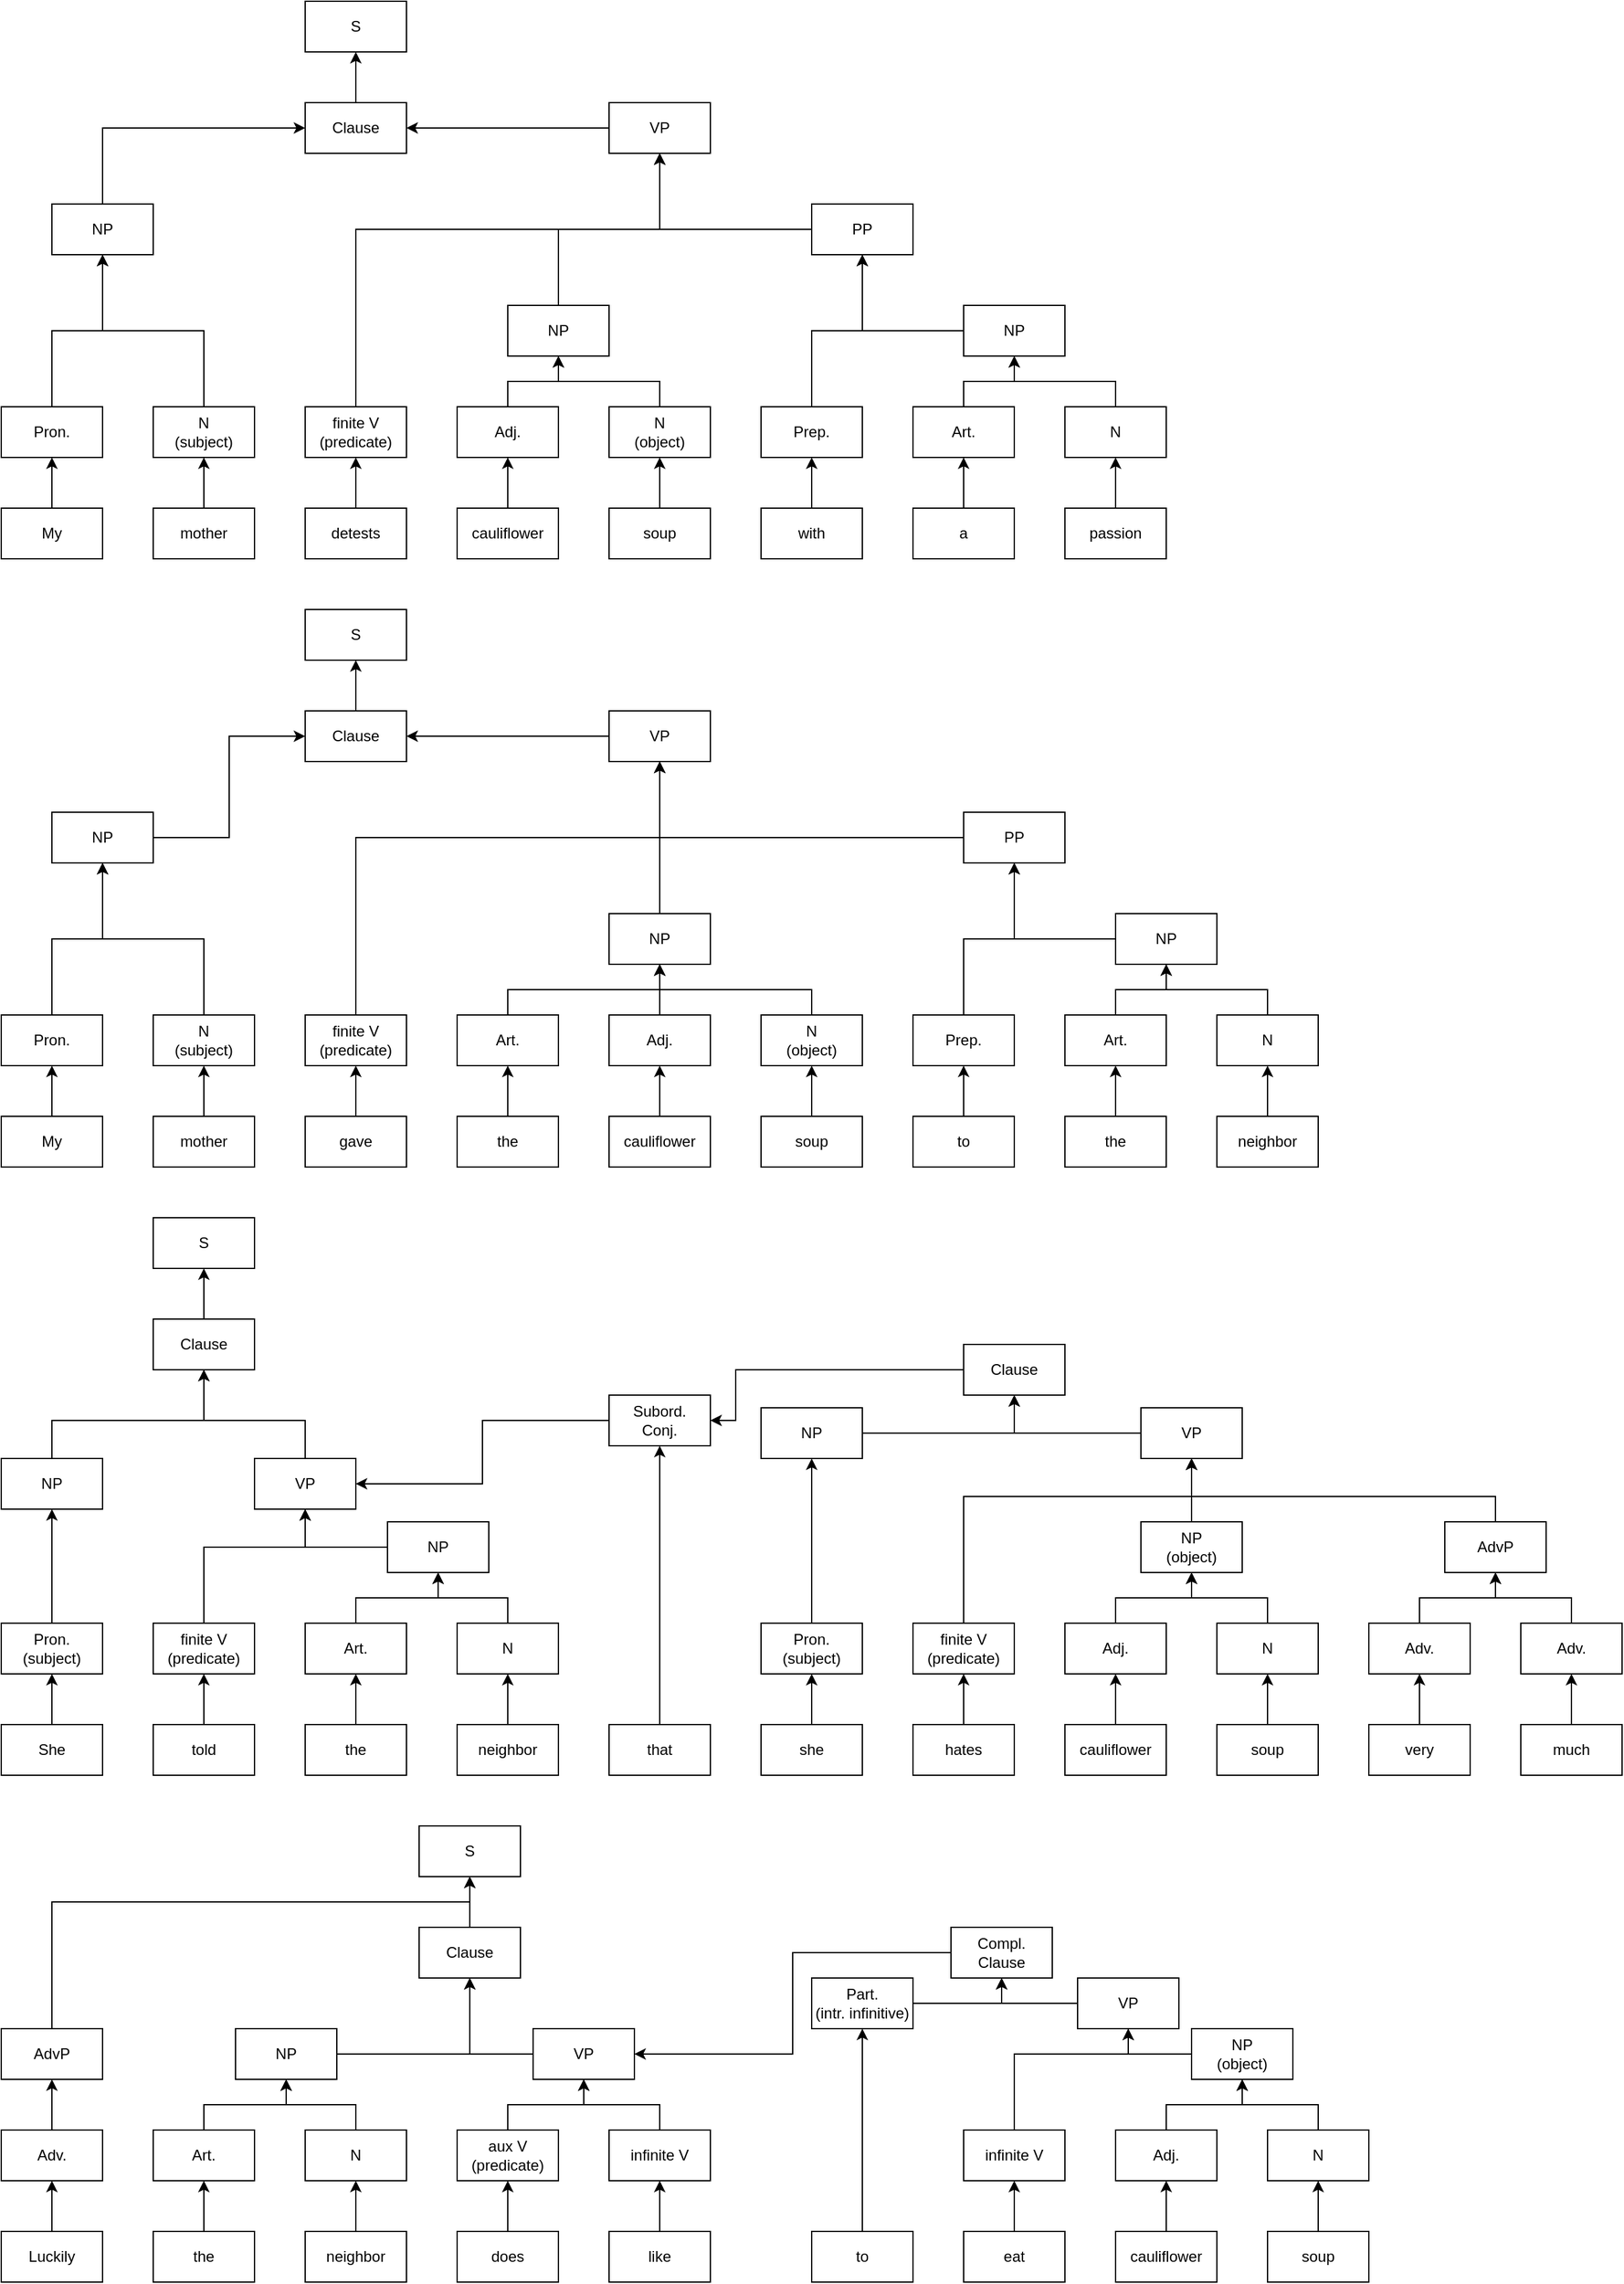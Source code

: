 <mxfile version="13.9.7" type="device"><diagram id="Lov82mdwxHH2SQ1oH3or" name="Page-1"><mxGraphModel dx="1392" dy="843" grid="1" gridSize="10" guides="1" tooltips="0" connect="1" arrows="1" fold="1" page="1" pageScale="1" pageWidth="850" pageHeight="1100" math="0" shadow="0"><root><mxCell id="0"/><mxCell id="1" parent="0"/><mxCell id="cHuXBYVcxL9ldxtEDWFz-33" style="edgeStyle=orthogonalEdgeStyle;rounded=0;orthogonalLoop=1;jettySize=auto;html=1;" parent="1" source="cHuXBYVcxL9ldxtEDWFz-1" target="cHuXBYVcxL9ldxtEDWFz-10" edge="1"><mxGeometry relative="1" as="geometry"/></mxCell><mxCell id="cHuXBYVcxL9ldxtEDWFz-1" value="&lt;div&gt;My&lt;/div&gt;" style="rounded=0;whiteSpace=wrap;html=1;" parent="1" vertex="1"><mxGeometry x="80" y="520" width="80" height="40" as="geometry"/></mxCell><mxCell id="cHuXBYVcxL9ldxtEDWFz-32" style="edgeStyle=orthogonalEdgeStyle;rounded=0;orthogonalLoop=1;jettySize=auto;html=1;" parent="1" source="cHuXBYVcxL9ldxtEDWFz-3" target="cHuXBYVcxL9ldxtEDWFz-11" edge="1"><mxGeometry relative="1" as="geometry"/></mxCell><mxCell id="cHuXBYVcxL9ldxtEDWFz-3" value="mother" style="rounded=0;whiteSpace=wrap;html=1;" parent="1" vertex="1"><mxGeometry x="200" y="520" width="80" height="40" as="geometry"/></mxCell><mxCell id="cHuXBYVcxL9ldxtEDWFz-31" style="edgeStyle=orthogonalEdgeStyle;rounded=0;orthogonalLoop=1;jettySize=auto;html=1;" parent="1" source="cHuXBYVcxL9ldxtEDWFz-4" target="cHuXBYVcxL9ldxtEDWFz-12" edge="1"><mxGeometry relative="1" as="geometry"/></mxCell><mxCell id="cHuXBYVcxL9ldxtEDWFz-4" value="detests" style="rounded=0;whiteSpace=wrap;html=1;" parent="1" vertex="1"><mxGeometry x="320" y="520" width="80" height="40" as="geometry"/></mxCell><mxCell id="cHuXBYVcxL9ldxtEDWFz-30" style="edgeStyle=orthogonalEdgeStyle;rounded=0;orthogonalLoop=1;jettySize=auto;html=1;" parent="1" source="cHuXBYVcxL9ldxtEDWFz-5" target="cHuXBYVcxL9ldxtEDWFz-13" edge="1"><mxGeometry relative="1" as="geometry"/></mxCell><mxCell id="cHuXBYVcxL9ldxtEDWFz-5" value="cauliflower" style="rounded=0;whiteSpace=wrap;html=1;" parent="1" vertex="1"><mxGeometry x="440" y="520" width="80" height="40" as="geometry"/></mxCell><mxCell id="cHuXBYVcxL9ldxtEDWFz-29" style="edgeStyle=orthogonalEdgeStyle;rounded=0;orthogonalLoop=1;jettySize=auto;html=1;entryX=0.5;entryY=1;entryDx=0;entryDy=0;" parent="1" source="cHuXBYVcxL9ldxtEDWFz-6" target="cHuXBYVcxL9ldxtEDWFz-14" edge="1"><mxGeometry relative="1" as="geometry"/></mxCell><mxCell id="cHuXBYVcxL9ldxtEDWFz-6" value="soup" style="rounded=0;whiteSpace=wrap;html=1;" parent="1" vertex="1"><mxGeometry x="560" y="520" width="80" height="40" as="geometry"/></mxCell><mxCell id="cHuXBYVcxL9ldxtEDWFz-28" style="edgeStyle=orthogonalEdgeStyle;rounded=0;orthogonalLoop=1;jettySize=auto;html=1;entryX=0.5;entryY=1;entryDx=0;entryDy=0;" parent="1" source="cHuXBYVcxL9ldxtEDWFz-7" target="cHuXBYVcxL9ldxtEDWFz-15" edge="1"><mxGeometry relative="1" as="geometry"/></mxCell><mxCell id="cHuXBYVcxL9ldxtEDWFz-7" value="with" style="rounded=0;whiteSpace=wrap;html=1;" parent="1" vertex="1"><mxGeometry x="680" y="520" width="80" height="40" as="geometry"/></mxCell><mxCell id="cHuXBYVcxL9ldxtEDWFz-26" style="edgeStyle=orthogonalEdgeStyle;rounded=0;orthogonalLoop=1;jettySize=auto;html=1;entryX=0.5;entryY=1;entryDx=0;entryDy=0;" parent="1" source="cHuXBYVcxL9ldxtEDWFz-8" target="cHuXBYVcxL9ldxtEDWFz-16" edge="1"><mxGeometry relative="1" as="geometry"/></mxCell><mxCell id="cHuXBYVcxL9ldxtEDWFz-8" value="a" style="rounded=0;whiteSpace=wrap;html=1;" parent="1" vertex="1"><mxGeometry x="800" y="520" width="80" height="40" as="geometry"/></mxCell><mxCell id="cHuXBYVcxL9ldxtEDWFz-27" style="edgeStyle=orthogonalEdgeStyle;rounded=0;orthogonalLoop=1;jettySize=auto;html=1;" parent="1" source="cHuXBYVcxL9ldxtEDWFz-9" target="cHuXBYVcxL9ldxtEDWFz-17" edge="1"><mxGeometry relative="1" as="geometry"/></mxCell><mxCell id="cHuXBYVcxL9ldxtEDWFz-9" value="passion" style="rounded=0;whiteSpace=wrap;html=1;" parent="1" vertex="1"><mxGeometry x="920" y="520" width="80" height="40" as="geometry"/></mxCell><mxCell id="cHuXBYVcxL9ldxtEDWFz-34" style="edgeStyle=orthogonalEdgeStyle;rounded=0;orthogonalLoop=1;jettySize=auto;html=1;" parent="1" source="cHuXBYVcxL9ldxtEDWFz-10" target="cHuXBYVcxL9ldxtEDWFz-18" edge="1"><mxGeometry relative="1" as="geometry"/></mxCell><mxCell id="cHuXBYVcxL9ldxtEDWFz-10" value="Pron." style="rounded=0;whiteSpace=wrap;html=1;" parent="1" vertex="1"><mxGeometry x="80" y="440" width="80" height="40" as="geometry"/></mxCell><mxCell id="cHuXBYVcxL9ldxtEDWFz-35" style="edgeStyle=orthogonalEdgeStyle;rounded=0;orthogonalLoop=1;jettySize=auto;html=1;" parent="1" source="cHuXBYVcxL9ldxtEDWFz-11" target="cHuXBYVcxL9ldxtEDWFz-18" edge="1"><mxGeometry relative="1" as="geometry"/></mxCell><mxCell id="cHuXBYVcxL9ldxtEDWFz-11" value="N&lt;br&gt;(subject)" style="rounded=0;whiteSpace=wrap;html=1;" parent="1" vertex="1"><mxGeometry x="200" y="440" width="80" height="40" as="geometry"/></mxCell><mxCell id="UGsY1b5P3-I2rY5894n2-2" style="edgeStyle=orthogonalEdgeStyle;rounded=0;orthogonalLoop=1;jettySize=auto;html=1;" parent="1" source="cHuXBYVcxL9ldxtEDWFz-12" target="cHuXBYVcxL9ldxtEDWFz-25" edge="1"><mxGeometry relative="1" as="geometry"><Array as="points"><mxPoint x="360" y="300"/><mxPoint x="600" y="300"/></Array></mxGeometry></mxCell><mxCell id="cHuXBYVcxL9ldxtEDWFz-12" value="finite V&lt;br&gt;(predicate)" style="rounded=0;whiteSpace=wrap;html=1;" parent="1" vertex="1"><mxGeometry x="320" y="440" width="80" height="40" as="geometry"/></mxCell><mxCell id="cHuXBYVcxL9ldxtEDWFz-36" style="edgeStyle=orthogonalEdgeStyle;rounded=0;orthogonalLoop=1;jettySize=auto;html=1;" parent="1" source="cHuXBYVcxL9ldxtEDWFz-13" target="cHuXBYVcxL9ldxtEDWFz-22" edge="1"><mxGeometry relative="1" as="geometry"/></mxCell><mxCell id="cHuXBYVcxL9ldxtEDWFz-13" value="Adj." style="rounded=0;whiteSpace=wrap;html=1;" parent="1" vertex="1"><mxGeometry x="440" y="440" width="80" height="40" as="geometry"/></mxCell><mxCell id="cHuXBYVcxL9ldxtEDWFz-38" style="edgeStyle=orthogonalEdgeStyle;rounded=0;orthogonalLoop=1;jettySize=auto;html=1;" parent="1" source="cHuXBYVcxL9ldxtEDWFz-14" target="cHuXBYVcxL9ldxtEDWFz-22" edge="1"><mxGeometry relative="1" as="geometry"/></mxCell><mxCell id="cHuXBYVcxL9ldxtEDWFz-14" value="N&lt;br&gt;(object)" style="rounded=0;whiteSpace=wrap;html=1;" parent="1" vertex="1"><mxGeometry x="560" y="440" width="80" height="40" as="geometry"/></mxCell><mxCell id="cHuXBYVcxL9ldxtEDWFz-41" style="edgeStyle=orthogonalEdgeStyle;rounded=0;orthogonalLoop=1;jettySize=auto;html=1;" parent="1" source="cHuXBYVcxL9ldxtEDWFz-15" target="cHuXBYVcxL9ldxtEDWFz-23" edge="1"><mxGeometry relative="1" as="geometry"/></mxCell><mxCell id="cHuXBYVcxL9ldxtEDWFz-15" value="Prep." style="rounded=0;whiteSpace=wrap;html=1;" parent="1" vertex="1"><mxGeometry x="680" y="440" width="80" height="40" as="geometry"/></mxCell><mxCell id="cHuXBYVcxL9ldxtEDWFz-39" style="edgeStyle=orthogonalEdgeStyle;rounded=0;orthogonalLoop=1;jettySize=auto;html=1;" parent="1" source="cHuXBYVcxL9ldxtEDWFz-16" target="cHuXBYVcxL9ldxtEDWFz-24" edge="1"><mxGeometry relative="1" as="geometry"/></mxCell><mxCell id="cHuXBYVcxL9ldxtEDWFz-16" value="Art." style="rounded=0;whiteSpace=wrap;html=1;" parent="1" vertex="1"><mxGeometry x="800" y="440" width="80" height="40" as="geometry"/></mxCell><mxCell id="cHuXBYVcxL9ldxtEDWFz-40" style="edgeStyle=orthogonalEdgeStyle;rounded=0;orthogonalLoop=1;jettySize=auto;html=1;" parent="1" source="cHuXBYVcxL9ldxtEDWFz-17" target="cHuXBYVcxL9ldxtEDWFz-24" edge="1"><mxGeometry relative="1" as="geometry"/></mxCell><mxCell id="cHuXBYVcxL9ldxtEDWFz-17" value="N" style="rounded=0;whiteSpace=wrap;html=1;" parent="1" vertex="1"><mxGeometry x="920" y="440" width="80" height="40" as="geometry"/></mxCell><mxCell id="UGsY1b5P3-I2rY5894n2-133" style="edgeStyle=orthogonalEdgeStyle;rounded=0;orthogonalLoop=1;jettySize=auto;html=1;" parent="1" source="cHuXBYVcxL9ldxtEDWFz-18" target="UGsY1b5P3-I2rY5894n2-130" edge="1"><mxGeometry relative="1" as="geometry"><Array as="points"><mxPoint x="160" y="220"/></Array></mxGeometry></mxCell><mxCell id="cHuXBYVcxL9ldxtEDWFz-18" value="NP" style="rounded=0;whiteSpace=wrap;html=1;" parent="1" vertex="1"><mxGeometry x="120" y="280" width="80" height="40" as="geometry"/></mxCell><mxCell id="UGsY1b5P3-I2rY5894n2-1" style="edgeStyle=orthogonalEdgeStyle;rounded=0;orthogonalLoop=1;jettySize=auto;html=1;" parent="1" source="cHuXBYVcxL9ldxtEDWFz-22" target="cHuXBYVcxL9ldxtEDWFz-25" edge="1"><mxGeometry relative="1" as="geometry"/></mxCell><mxCell id="cHuXBYVcxL9ldxtEDWFz-22" value="NP" style="rounded=0;whiteSpace=wrap;html=1;" parent="1" vertex="1"><mxGeometry x="480" y="360" width="80" height="40" as="geometry"/></mxCell><mxCell id="cHuXBYVcxL9ldxtEDWFz-47" style="edgeStyle=orthogonalEdgeStyle;rounded=0;orthogonalLoop=1;jettySize=auto;html=1;" parent="1" source="cHuXBYVcxL9ldxtEDWFz-23" target="cHuXBYVcxL9ldxtEDWFz-25" edge="1"><mxGeometry relative="1" as="geometry"/></mxCell><mxCell id="cHuXBYVcxL9ldxtEDWFz-23" value="PP" style="rounded=0;whiteSpace=wrap;html=1;" parent="1" vertex="1"><mxGeometry x="720" y="280" width="80" height="40" as="geometry"/></mxCell><mxCell id="cHuXBYVcxL9ldxtEDWFz-42" style="edgeStyle=orthogonalEdgeStyle;rounded=0;orthogonalLoop=1;jettySize=auto;html=1;" parent="1" source="cHuXBYVcxL9ldxtEDWFz-24" target="cHuXBYVcxL9ldxtEDWFz-23" edge="1"><mxGeometry relative="1" as="geometry"/></mxCell><mxCell id="cHuXBYVcxL9ldxtEDWFz-24" value="NP" style="rounded=0;whiteSpace=wrap;html=1;" parent="1" vertex="1"><mxGeometry x="840" y="360" width="80" height="40" as="geometry"/></mxCell><mxCell id="UGsY1b5P3-I2rY5894n2-132" style="edgeStyle=orthogonalEdgeStyle;rounded=0;orthogonalLoop=1;jettySize=auto;html=1;" parent="1" source="cHuXBYVcxL9ldxtEDWFz-25" target="UGsY1b5P3-I2rY5894n2-130" edge="1"><mxGeometry relative="1" as="geometry"/></mxCell><mxCell id="cHuXBYVcxL9ldxtEDWFz-25" value="VP" style="rounded=0;whiteSpace=wrap;html=1;" parent="1" vertex="1"><mxGeometry x="560" y="200" width="80" height="40" as="geometry"/></mxCell><mxCell id="UGsY1b5P3-I2rY5894n2-3" style="edgeStyle=orthogonalEdgeStyle;rounded=0;orthogonalLoop=1;jettySize=auto;html=1;" parent="1" source="UGsY1b5P3-I2rY5894n2-4" target="UGsY1b5P3-I2rY5894n2-20" edge="1"><mxGeometry relative="1" as="geometry"/></mxCell><mxCell id="UGsY1b5P3-I2rY5894n2-4" value="&lt;div&gt;My&lt;/div&gt;" style="rounded=0;whiteSpace=wrap;html=1;" parent="1" vertex="1"><mxGeometry x="80" y="1000" width="80" height="40" as="geometry"/></mxCell><mxCell id="UGsY1b5P3-I2rY5894n2-5" style="edgeStyle=orthogonalEdgeStyle;rounded=0;orthogonalLoop=1;jettySize=auto;html=1;" parent="1" source="UGsY1b5P3-I2rY5894n2-6" target="UGsY1b5P3-I2rY5894n2-22" edge="1"><mxGeometry relative="1" as="geometry"/></mxCell><mxCell id="UGsY1b5P3-I2rY5894n2-6" value="mother" style="rounded=0;whiteSpace=wrap;html=1;" parent="1" vertex="1"><mxGeometry x="200" y="1000" width="80" height="40" as="geometry"/></mxCell><mxCell id="UGsY1b5P3-I2rY5894n2-7" style="edgeStyle=orthogonalEdgeStyle;rounded=0;orthogonalLoop=1;jettySize=auto;html=1;" parent="1" source="UGsY1b5P3-I2rY5894n2-8" target="UGsY1b5P3-I2rY5894n2-24" edge="1"><mxGeometry relative="1" as="geometry"/></mxCell><mxCell id="UGsY1b5P3-I2rY5894n2-8" value="gave" style="rounded=0;whiteSpace=wrap;html=1;" parent="1" vertex="1"><mxGeometry x="320" y="1000" width="80" height="40" as="geometry"/></mxCell><mxCell id="UGsY1b5P3-I2rY5894n2-9" style="edgeStyle=orthogonalEdgeStyle;rounded=0;orthogonalLoop=1;jettySize=auto;html=1;" parent="1" source="UGsY1b5P3-I2rY5894n2-10" target="UGsY1b5P3-I2rY5894n2-26" edge="1"><mxGeometry relative="1" as="geometry"/></mxCell><mxCell id="UGsY1b5P3-I2rY5894n2-10" value="cauliflower" style="rounded=0;whiteSpace=wrap;html=1;" parent="1" vertex="1"><mxGeometry x="560" y="1000" width="80" height="40" as="geometry"/></mxCell><mxCell id="UGsY1b5P3-I2rY5894n2-11" style="edgeStyle=orthogonalEdgeStyle;rounded=0;orthogonalLoop=1;jettySize=auto;html=1;entryX=0.5;entryY=1;entryDx=0;entryDy=0;" parent="1" source="UGsY1b5P3-I2rY5894n2-12" target="UGsY1b5P3-I2rY5894n2-28" edge="1"><mxGeometry relative="1" as="geometry"/></mxCell><mxCell id="UGsY1b5P3-I2rY5894n2-12" value="soup" style="rounded=0;whiteSpace=wrap;html=1;" parent="1" vertex="1"><mxGeometry x="680" y="1000" width="80" height="40" as="geometry"/></mxCell><mxCell id="UGsY1b5P3-I2rY5894n2-13" style="edgeStyle=orthogonalEdgeStyle;rounded=0;orthogonalLoop=1;jettySize=auto;html=1;entryX=0.5;entryY=1;entryDx=0;entryDy=0;" parent="1" source="UGsY1b5P3-I2rY5894n2-14" target="UGsY1b5P3-I2rY5894n2-30" edge="1"><mxGeometry relative="1" as="geometry"/></mxCell><mxCell id="UGsY1b5P3-I2rY5894n2-14" value="to" style="rounded=0;whiteSpace=wrap;html=1;" parent="1" vertex="1"><mxGeometry x="800" y="1000" width="80" height="40" as="geometry"/></mxCell><mxCell id="UGsY1b5P3-I2rY5894n2-15" style="edgeStyle=orthogonalEdgeStyle;rounded=0;orthogonalLoop=1;jettySize=auto;html=1;entryX=0.5;entryY=1;entryDx=0;entryDy=0;" parent="1" source="UGsY1b5P3-I2rY5894n2-16" target="UGsY1b5P3-I2rY5894n2-32" edge="1"><mxGeometry relative="1" as="geometry"/></mxCell><mxCell id="UGsY1b5P3-I2rY5894n2-16" value="the" style="rounded=0;whiteSpace=wrap;html=1;" parent="1" vertex="1"><mxGeometry x="920" y="1000" width="80" height="40" as="geometry"/></mxCell><mxCell id="UGsY1b5P3-I2rY5894n2-17" style="edgeStyle=orthogonalEdgeStyle;rounded=0;orthogonalLoop=1;jettySize=auto;html=1;" parent="1" source="UGsY1b5P3-I2rY5894n2-18" target="UGsY1b5P3-I2rY5894n2-34" edge="1"><mxGeometry relative="1" as="geometry"/></mxCell><mxCell id="UGsY1b5P3-I2rY5894n2-18" value="neighbor" style="rounded=0;whiteSpace=wrap;html=1;" parent="1" vertex="1"><mxGeometry x="1040" y="1000" width="80" height="40" as="geometry"/></mxCell><mxCell id="UGsY1b5P3-I2rY5894n2-19" style="edgeStyle=orthogonalEdgeStyle;rounded=0;orthogonalLoop=1;jettySize=auto;html=1;" parent="1" source="UGsY1b5P3-I2rY5894n2-20" target="UGsY1b5P3-I2rY5894n2-36" edge="1"><mxGeometry relative="1" as="geometry"/></mxCell><mxCell id="UGsY1b5P3-I2rY5894n2-20" value="Pron." style="rounded=0;whiteSpace=wrap;html=1;" parent="1" vertex="1"><mxGeometry x="80" y="920" width="80" height="40" as="geometry"/></mxCell><mxCell id="UGsY1b5P3-I2rY5894n2-21" style="edgeStyle=orthogonalEdgeStyle;rounded=0;orthogonalLoop=1;jettySize=auto;html=1;" parent="1" source="UGsY1b5P3-I2rY5894n2-22" target="UGsY1b5P3-I2rY5894n2-36" edge="1"><mxGeometry relative="1" as="geometry"/></mxCell><mxCell id="UGsY1b5P3-I2rY5894n2-22" value="N&lt;br&gt;(subject)" style="rounded=0;whiteSpace=wrap;html=1;" parent="1" vertex="1"><mxGeometry x="200" y="920" width="80" height="40" as="geometry"/></mxCell><mxCell id="UGsY1b5P3-I2rY5894n2-23" style="edgeStyle=orthogonalEdgeStyle;rounded=0;orthogonalLoop=1;jettySize=auto;html=1;" parent="1" source="UGsY1b5P3-I2rY5894n2-24" target="UGsY1b5P3-I2rY5894n2-45" edge="1"><mxGeometry relative="1" as="geometry"><Array as="points"><mxPoint x="360" y="780"/><mxPoint x="600" y="780"/></Array></mxGeometry></mxCell><mxCell id="UGsY1b5P3-I2rY5894n2-24" value="finite V&lt;br&gt;(predicate)" style="rounded=0;whiteSpace=wrap;html=1;" parent="1" vertex="1"><mxGeometry x="320" y="920" width="80" height="40" as="geometry"/></mxCell><mxCell id="UGsY1b5P3-I2rY5894n2-25" style="edgeStyle=orthogonalEdgeStyle;rounded=0;orthogonalLoop=1;jettySize=auto;html=1;" parent="1" source="UGsY1b5P3-I2rY5894n2-26" target="UGsY1b5P3-I2rY5894n2-39" edge="1"><mxGeometry relative="1" as="geometry"/></mxCell><mxCell id="UGsY1b5P3-I2rY5894n2-26" value="Adj." style="rounded=0;whiteSpace=wrap;html=1;" parent="1" vertex="1"><mxGeometry x="560" y="920" width="80" height="40" as="geometry"/></mxCell><mxCell id="UGsY1b5P3-I2rY5894n2-27" style="edgeStyle=orthogonalEdgeStyle;rounded=0;orthogonalLoop=1;jettySize=auto;html=1;" parent="1" source="UGsY1b5P3-I2rY5894n2-28" target="UGsY1b5P3-I2rY5894n2-39" edge="1"><mxGeometry relative="1" as="geometry"><Array as="points"><mxPoint x="720" y="900"/><mxPoint x="600" y="900"/></Array></mxGeometry></mxCell><mxCell id="UGsY1b5P3-I2rY5894n2-28" value="N&lt;br&gt;(object)" style="rounded=0;whiteSpace=wrap;html=1;" parent="1" vertex="1"><mxGeometry x="680" y="920" width="80" height="40" as="geometry"/></mxCell><mxCell id="UGsY1b5P3-I2rY5894n2-29" style="edgeStyle=orthogonalEdgeStyle;rounded=0;orthogonalLoop=1;jettySize=auto;html=1;" parent="1" source="UGsY1b5P3-I2rY5894n2-30" target="UGsY1b5P3-I2rY5894n2-41" edge="1"><mxGeometry relative="1" as="geometry"/></mxCell><mxCell id="UGsY1b5P3-I2rY5894n2-30" value="Prep." style="rounded=0;whiteSpace=wrap;html=1;" parent="1" vertex="1"><mxGeometry x="800" y="920" width="80" height="40" as="geometry"/></mxCell><mxCell id="UGsY1b5P3-I2rY5894n2-31" style="edgeStyle=orthogonalEdgeStyle;rounded=0;orthogonalLoop=1;jettySize=auto;html=1;" parent="1" source="UGsY1b5P3-I2rY5894n2-32" target="UGsY1b5P3-I2rY5894n2-43" edge="1"><mxGeometry relative="1" as="geometry"/></mxCell><mxCell id="UGsY1b5P3-I2rY5894n2-32" value="Art." style="rounded=0;whiteSpace=wrap;html=1;" parent="1" vertex="1"><mxGeometry x="920" y="920" width="80" height="40" as="geometry"/></mxCell><mxCell id="UGsY1b5P3-I2rY5894n2-33" style="edgeStyle=orthogonalEdgeStyle;rounded=0;orthogonalLoop=1;jettySize=auto;html=1;" parent="1" source="UGsY1b5P3-I2rY5894n2-34" target="UGsY1b5P3-I2rY5894n2-43" edge="1"><mxGeometry relative="1" as="geometry"/></mxCell><mxCell id="UGsY1b5P3-I2rY5894n2-34" value="N" style="rounded=0;whiteSpace=wrap;html=1;" parent="1" vertex="1"><mxGeometry x="1040" y="920" width="80" height="40" as="geometry"/></mxCell><mxCell id="UGsY1b5P3-I2rY5894n2-35" style="edgeStyle=orthogonalEdgeStyle;rounded=0;orthogonalLoop=1;jettySize=auto;html=1;entryX=0;entryY=0.5;entryDx=0;entryDy=0;" parent="1" source="UGsY1b5P3-I2rY5894n2-36" target="UGsY1b5P3-I2rY5894n2-37" edge="1"><mxGeometry relative="1" as="geometry"/></mxCell><mxCell id="UGsY1b5P3-I2rY5894n2-36" value="NP" style="rounded=0;whiteSpace=wrap;html=1;" parent="1" vertex="1"><mxGeometry x="120" y="760" width="80" height="40" as="geometry"/></mxCell><mxCell id="UGsY1b5P3-I2rY5894n2-128" style="edgeStyle=orthogonalEdgeStyle;rounded=0;orthogonalLoop=1;jettySize=auto;html=1;" parent="1" source="UGsY1b5P3-I2rY5894n2-37" target="UGsY1b5P3-I2rY5894n2-127" edge="1"><mxGeometry relative="1" as="geometry"/></mxCell><mxCell id="UGsY1b5P3-I2rY5894n2-37" value="Clause" style="rounded=0;whiteSpace=wrap;html=1;" parent="1" vertex="1"><mxGeometry x="320" y="680" width="80" height="40" as="geometry"/></mxCell><mxCell id="UGsY1b5P3-I2rY5894n2-38" style="edgeStyle=orthogonalEdgeStyle;rounded=0;orthogonalLoop=1;jettySize=auto;html=1;" parent="1" source="UGsY1b5P3-I2rY5894n2-39" target="UGsY1b5P3-I2rY5894n2-45" edge="1"><mxGeometry relative="1" as="geometry"/></mxCell><mxCell id="UGsY1b5P3-I2rY5894n2-39" value="NP" style="rounded=0;whiteSpace=wrap;html=1;" parent="1" vertex="1"><mxGeometry x="560" y="840" width="80" height="40" as="geometry"/></mxCell><mxCell id="UGsY1b5P3-I2rY5894n2-40" style="edgeStyle=orthogonalEdgeStyle;rounded=0;orthogonalLoop=1;jettySize=auto;html=1;" parent="1" source="UGsY1b5P3-I2rY5894n2-41" target="UGsY1b5P3-I2rY5894n2-45" edge="1"><mxGeometry relative="1" as="geometry"/></mxCell><mxCell id="UGsY1b5P3-I2rY5894n2-41" value="PP" style="rounded=0;whiteSpace=wrap;html=1;" parent="1" vertex="1"><mxGeometry x="840" y="760" width="80" height="40" as="geometry"/></mxCell><mxCell id="UGsY1b5P3-I2rY5894n2-42" style="edgeStyle=orthogonalEdgeStyle;rounded=0;orthogonalLoop=1;jettySize=auto;html=1;" parent="1" source="UGsY1b5P3-I2rY5894n2-43" target="UGsY1b5P3-I2rY5894n2-41" edge="1"><mxGeometry relative="1" as="geometry"/></mxCell><mxCell id="UGsY1b5P3-I2rY5894n2-43" value="NP" style="rounded=0;whiteSpace=wrap;html=1;" parent="1" vertex="1"><mxGeometry x="960" y="840" width="80" height="40" as="geometry"/></mxCell><mxCell id="UGsY1b5P3-I2rY5894n2-44" style="edgeStyle=orthogonalEdgeStyle;rounded=0;orthogonalLoop=1;jettySize=auto;html=1;entryX=1;entryY=0.5;entryDx=0;entryDy=0;" parent="1" source="UGsY1b5P3-I2rY5894n2-45" target="UGsY1b5P3-I2rY5894n2-37" edge="1"><mxGeometry relative="1" as="geometry"/></mxCell><mxCell id="UGsY1b5P3-I2rY5894n2-45" value="VP" style="rounded=0;whiteSpace=wrap;html=1;" parent="1" vertex="1"><mxGeometry x="560" y="680" width="80" height="40" as="geometry"/></mxCell><mxCell id="UGsY1b5P3-I2rY5894n2-46" style="edgeStyle=orthogonalEdgeStyle;rounded=0;orthogonalLoop=1;jettySize=auto;html=1;entryX=0.5;entryY=1;entryDx=0;entryDy=0;" parent="1" source="UGsY1b5P3-I2rY5894n2-47" target="UGsY1b5P3-I2rY5894n2-48" edge="1"><mxGeometry relative="1" as="geometry"/></mxCell><mxCell id="UGsY1b5P3-I2rY5894n2-47" value="the" style="rounded=0;whiteSpace=wrap;html=1;" parent="1" vertex="1"><mxGeometry x="440" y="1000" width="80" height="40" as="geometry"/></mxCell><mxCell id="UGsY1b5P3-I2rY5894n2-49" style="edgeStyle=orthogonalEdgeStyle;rounded=0;orthogonalLoop=1;jettySize=auto;html=1;" parent="1" source="UGsY1b5P3-I2rY5894n2-48" target="UGsY1b5P3-I2rY5894n2-39" edge="1"><mxGeometry relative="1" as="geometry"><Array as="points"><mxPoint x="480" y="900"/><mxPoint x="600" y="900"/></Array></mxGeometry></mxCell><mxCell id="UGsY1b5P3-I2rY5894n2-48" value="Art." style="rounded=0;whiteSpace=wrap;html=1;" parent="1" vertex="1"><mxGeometry x="440" y="920" width="80" height="40" as="geometry"/></mxCell><mxCell id="UGsY1b5P3-I2rY5894n2-50" style="edgeStyle=orthogonalEdgeStyle;rounded=0;orthogonalLoop=1;jettySize=auto;html=1;" parent="1" source="UGsY1b5P3-I2rY5894n2-51" target="UGsY1b5P3-I2rY5894n2-67" edge="1"><mxGeometry relative="1" as="geometry"/></mxCell><mxCell id="UGsY1b5P3-I2rY5894n2-51" value="She" style="rounded=0;whiteSpace=wrap;html=1;" parent="1" vertex="1"><mxGeometry x="80" y="1480" width="80" height="40" as="geometry"/></mxCell><mxCell id="UGsY1b5P3-I2rY5894n2-52" style="edgeStyle=orthogonalEdgeStyle;rounded=0;orthogonalLoop=1;jettySize=auto;html=1;" parent="1" source="UGsY1b5P3-I2rY5894n2-53" target="UGsY1b5P3-I2rY5894n2-69" edge="1"><mxGeometry relative="1" as="geometry"/></mxCell><mxCell id="UGsY1b5P3-I2rY5894n2-53" value="told" style="rounded=0;whiteSpace=wrap;html=1;" parent="1" vertex="1"><mxGeometry x="200" y="1480" width="80" height="40" as="geometry"/></mxCell><mxCell id="UGsY1b5P3-I2rY5894n2-54" style="edgeStyle=orthogonalEdgeStyle;rounded=0;orthogonalLoop=1;jettySize=auto;html=1;" parent="1" source="UGsY1b5P3-I2rY5894n2-55" target="UGsY1b5P3-I2rY5894n2-71" edge="1"><mxGeometry relative="1" as="geometry"/></mxCell><mxCell id="UGsY1b5P3-I2rY5894n2-55" value="hates" style="rounded=0;whiteSpace=wrap;html=1;" parent="1" vertex="1"><mxGeometry x="800" y="1480" width="80" height="40" as="geometry"/></mxCell><mxCell id="UGsY1b5P3-I2rY5894n2-56" style="edgeStyle=orthogonalEdgeStyle;rounded=0;orthogonalLoop=1;jettySize=auto;html=1;" parent="1" source="UGsY1b5P3-I2rY5894n2-57" target="UGsY1b5P3-I2rY5894n2-73" edge="1"><mxGeometry relative="1" as="geometry"/></mxCell><mxCell id="UGsY1b5P3-I2rY5894n2-57" value="cauliflower" style="rounded=0;whiteSpace=wrap;html=1;" parent="1" vertex="1"><mxGeometry x="920" y="1480" width="80" height="40" as="geometry"/></mxCell><mxCell id="UGsY1b5P3-I2rY5894n2-58" style="edgeStyle=orthogonalEdgeStyle;rounded=0;orthogonalLoop=1;jettySize=auto;html=1;entryX=0.5;entryY=1;entryDx=0;entryDy=0;" parent="1" source="UGsY1b5P3-I2rY5894n2-59" target="UGsY1b5P3-I2rY5894n2-75" edge="1"><mxGeometry relative="1" as="geometry"/></mxCell><mxCell id="UGsY1b5P3-I2rY5894n2-59" value="soup" style="rounded=0;whiteSpace=wrap;html=1;" parent="1" vertex="1"><mxGeometry x="1040" y="1480" width="80" height="40" as="geometry"/></mxCell><mxCell id="UGsY1b5P3-I2rY5894n2-60" style="edgeStyle=orthogonalEdgeStyle;rounded=0;orthogonalLoop=1;jettySize=auto;html=1;entryX=0.5;entryY=1;entryDx=0;entryDy=0;" parent="1" source="UGsY1b5P3-I2rY5894n2-61" target="UGsY1b5P3-I2rY5894n2-77" edge="1"><mxGeometry relative="1" as="geometry"/></mxCell><mxCell id="UGsY1b5P3-I2rY5894n2-61" value="very" style="rounded=0;whiteSpace=wrap;html=1;" parent="1" vertex="1"><mxGeometry x="1160" y="1480" width="80" height="40" as="geometry"/></mxCell><mxCell id="UGsY1b5P3-I2rY5894n2-62" style="edgeStyle=orthogonalEdgeStyle;rounded=0;orthogonalLoop=1;jettySize=auto;html=1;entryX=0.5;entryY=1;entryDx=0;entryDy=0;" parent="1" source="UGsY1b5P3-I2rY5894n2-63" target="UGsY1b5P3-I2rY5894n2-79" edge="1"><mxGeometry relative="1" as="geometry"/></mxCell><mxCell id="UGsY1b5P3-I2rY5894n2-63" value="the" style="rounded=0;whiteSpace=wrap;html=1;" parent="1" vertex="1"><mxGeometry x="320" y="1480" width="80" height="40" as="geometry"/></mxCell><mxCell id="UGsY1b5P3-I2rY5894n2-64" style="edgeStyle=orthogonalEdgeStyle;rounded=0;orthogonalLoop=1;jettySize=auto;html=1;" parent="1" source="UGsY1b5P3-I2rY5894n2-65" target="UGsY1b5P3-I2rY5894n2-81" edge="1"><mxGeometry relative="1" as="geometry"/></mxCell><mxCell id="UGsY1b5P3-I2rY5894n2-65" value="neighbor" style="rounded=0;whiteSpace=wrap;html=1;" parent="1" vertex="1"><mxGeometry x="440" y="1480" width="80" height="40" as="geometry"/></mxCell><mxCell id="UGsY1b5P3-I2rY5894n2-115" style="edgeStyle=orthogonalEdgeStyle;rounded=0;orthogonalLoop=1;jettySize=auto;html=1;" parent="1" source="UGsY1b5P3-I2rY5894n2-67" target="UGsY1b5P3-I2rY5894n2-114" edge="1"><mxGeometry relative="1" as="geometry"/></mxCell><mxCell id="UGsY1b5P3-I2rY5894n2-67" value="Pron.&lt;br&gt;(subject)" style="rounded=0;whiteSpace=wrap;html=1;" parent="1" vertex="1"><mxGeometry x="80" y="1400" width="80" height="40" as="geometry"/></mxCell><mxCell id="UGsY1b5P3-I2rY5894n2-68" style="edgeStyle=orthogonalEdgeStyle;rounded=0;orthogonalLoop=1;jettySize=auto;html=1;" parent="1" source="UGsY1b5P3-I2rY5894n2-69" target="UGsY1b5P3-I2rY5894n2-83" edge="1"><mxGeometry relative="1" as="geometry"><Array as="points"><mxPoint x="240" y="1340"/><mxPoint x="320" y="1340"/></Array></mxGeometry></mxCell><mxCell id="UGsY1b5P3-I2rY5894n2-69" value="finite V&lt;br&gt;(predicate)" style="rounded=0;whiteSpace=wrap;html=1;" parent="1" vertex="1"><mxGeometry x="200" y="1400" width="80" height="40" as="geometry"/></mxCell><mxCell id="UGsY1b5P3-I2rY5894n2-124" style="edgeStyle=orthogonalEdgeStyle;rounded=0;orthogonalLoop=1;jettySize=auto;html=1;" parent="1" source="UGsY1b5P3-I2rY5894n2-71" target="UGsY1b5P3-I2rY5894n2-92" edge="1"><mxGeometry relative="1" as="geometry"><Array as="points"><mxPoint x="840" y="1300"/><mxPoint x="1020" y="1300"/></Array></mxGeometry></mxCell><mxCell id="UGsY1b5P3-I2rY5894n2-71" value="finite V&lt;br&gt;(predicate)" style="rounded=0;whiteSpace=wrap;html=1;" parent="1" vertex="1"><mxGeometry x="800" y="1400" width="80" height="40" as="geometry"/></mxCell><mxCell id="UGsY1b5P3-I2rY5894n2-72" style="edgeStyle=orthogonalEdgeStyle;rounded=0;orthogonalLoop=1;jettySize=auto;html=1;" parent="1" source="UGsY1b5P3-I2rY5894n2-73" target="UGsY1b5P3-I2rY5894n2-86" edge="1"><mxGeometry relative="1" as="geometry"/></mxCell><mxCell id="UGsY1b5P3-I2rY5894n2-73" value="Adj." style="rounded=0;whiteSpace=wrap;html=1;" parent="1" vertex="1"><mxGeometry x="920" y="1400" width="80" height="40" as="geometry"/></mxCell><mxCell id="UGsY1b5P3-I2rY5894n2-105" style="edgeStyle=orthogonalEdgeStyle;rounded=0;orthogonalLoop=1;jettySize=auto;html=1;" parent="1" source="UGsY1b5P3-I2rY5894n2-75" target="UGsY1b5P3-I2rY5894n2-86" edge="1"><mxGeometry relative="1" as="geometry"/></mxCell><mxCell id="UGsY1b5P3-I2rY5894n2-75" value="N" style="rounded=0;whiteSpace=wrap;html=1;" parent="1" vertex="1"><mxGeometry x="1040" y="1400" width="80" height="40" as="geometry"/></mxCell><mxCell id="UGsY1b5P3-I2rY5894n2-121" style="edgeStyle=orthogonalEdgeStyle;rounded=0;orthogonalLoop=1;jettySize=auto;html=1;" parent="1" source="UGsY1b5P3-I2rY5894n2-77" target="UGsY1b5P3-I2rY5894n2-120" edge="1"><mxGeometry relative="1" as="geometry"/></mxCell><mxCell id="UGsY1b5P3-I2rY5894n2-77" value="Adv." style="rounded=0;whiteSpace=wrap;html=1;" parent="1" vertex="1"><mxGeometry x="1160" y="1400" width="80" height="40" as="geometry"/></mxCell><mxCell id="UGsY1b5P3-I2rY5894n2-78" style="edgeStyle=orthogonalEdgeStyle;rounded=0;orthogonalLoop=1;jettySize=auto;html=1;" parent="1" source="UGsY1b5P3-I2rY5894n2-79" target="UGsY1b5P3-I2rY5894n2-90" edge="1"><mxGeometry relative="1" as="geometry"/></mxCell><mxCell id="UGsY1b5P3-I2rY5894n2-79" value="Art." style="rounded=0;whiteSpace=wrap;html=1;" parent="1" vertex="1"><mxGeometry x="320" y="1400" width="80" height="40" as="geometry"/></mxCell><mxCell id="UGsY1b5P3-I2rY5894n2-80" style="edgeStyle=orthogonalEdgeStyle;rounded=0;orthogonalLoop=1;jettySize=auto;html=1;" parent="1" source="UGsY1b5P3-I2rY5894n2-81" target="UGsY1b5P3-I2rY5894n2-90" edge="1"><mxGeometry relative="1" as="geometry"/></mxCell><mxCell id="UGsY1b5P3-I2rY5894n2-81" value="N" style="rounded=0;whiteSpace=wrap;html=1;" parent="1" vertex="1"><mxGeometry x="440" y="1400" width="80" height="40" as="geometry"/></mxCell><mxCell id="UGsY1b5P3-I2rY5894n2-101" style="edgeStyle=orthogonalEdgeStyle;rounded=0;orthogonalLoop=1;jettySize=auto;html=1;" parent="1" source="UGsY1b5P3-I2rY5894n2-83" target="UGsY1b5P3-I2rY5894n2-84" edge="1"><mxGeometry relative="1" as="geometry"><Array as="points"><mxPoint x="320" y="1240"/><mxPoint x="240" y="1240"/></Array></mxGeometry></mxCell><mxCell id="UGsY1b5P3-I2rY5894n2-83" value="VP" style="rounded=0;whiteSpace=wrap;html=1;" parent="1" vertex="1"><mxGeometry x="280" y="1270" width="80" height="40" as="geometry"/></mxCell><mxCell id="UGsY1b5P3-I2rY5894n2-139" style="edgeStyle=orthogonalEdgeStyle;rounded=0;orthogonalLoop=1;jettySize=auto;html=1;" parent="1" source="UGsY1b5P3-I2rY5894n2-84" target="UGsY1b5P3-I2rY5894n2-136" edge="1"><mxGeometry relative="1" as="geometry"/></mxCell><mxCell id="UGsY1b5P3-I2rY5894n2-84" value="Clause" style="rounded=0;whiteSpace=wrap;html=1;" parent="1" vertex="1"><mxGeometry x="200" y="1160" width="80" height="40" as="geometry"/></mxCell><mxCell id="UGsY1b5P3-I2rY5894n2-123" style="edgeStyle=orthogonalEdgeStyle;rounded=0;orthogonalLoop=1;jettySize=auto;html=1;" parent="1" source="UGsY1b5P3-I2rY5894n2-86" target="UGsY1b5P3-I2rY5894n2-92" edge="1"><mxGeometry relative="1" as="geometry"/></mxCell><mxCell id="UGsY1b5P3-I2rY5894n2-86" value="NP&lt;br&gt;(object)" style="rounded=0;whiteSpace=wrap;html=1;" parent="1" vertex="1"><mxGeometry x="980" y="1320" width="80" height="40" as="geometry"/></mxCell><mxCell id="UGsY1b5P3-I2rY5894n2-98" style="edgeStyle=orthogonalEdgeStyle;rounded=0;orthogonalLoop=1;jettySize=auto;html=1;" parent="1" source="UGsY1b5P3-I2rY5894n2-90" target="UGsY1b5P3-I2rY5894n2-83" edge="1"><mxGeometry relative="1" as="geometry"/></mxCell><mxCell id="UGsY1b5P3-I2rY5894n2-90" value="NP" style="rounded=0;whiteSpace=wrap;html=1;" parent="1" vertex="1"><mxGeometry x="385" y="1320" width="80" height="40" as="geometry"/></mxCell><mxCell id="UGsY1b5P3-I2rY5894n2-135" style="edgeStyle=orthogonalEdgeStyle;rounded=0;orthogonalLoop=1;jettySize=auto;html=1;" parent="1" source="UGsY1b5P3-I2rY5894n2-92" target="UGsY1b5P3-I2rY5894n2-126" edge="1"><mxGeometry relative="1" as="geometry"/></mxCell><mxCell id="UGsY1b5P3-I2rY5894n2-92" value="VP" style="rounded=0;whiteSpace=wrap;html=1;" parent="1" vertex="1"><mxGeometry x="980" y="1230" width="80" height="40" as="geometry"/></mxCell><mxCell id="UGsY1b5P3-I2rY5894n2-102" style="edgeStyle=orthogonalEdgeStyle;rounded=0;orthogonalLoop=1;jettySize=auto;html=1;" parent="1" source="UGsY1b5P3-I2rY5894n2-103" target="UGsY1b5P3-I2rY5894n2-104" edge="1"><mxGeometry relative="1" as="geometry"/></mxCell><mxCell id="UGsY1b5P3-I2rY5894n2-103" value="she" style="rounded=0;whiteSpace=wrap;html=1;" parent="1" vertex="1"><mxGeometry x="680" y="1480" width="80" height="40" as="geometry"/></mxCell><mxCell id="UGsY1b5P3-I2rY5894n2-113" style="edgeStyle=orthogonalEdgeStyle;rounded=0;orthogonalLoop=1;jettySize=auto;html=1;" parent="1" source="UGsY1b5P3-I2rY5894n2-104" target="UGsY1b5P3-I2rY5894n2-112" edge="1"><mxGeometry relative="1" as="geometry"/></mxCell><mxCell id="UGsY1b5P3-I2rY5894n2-104" value="Pron.&lt;br&gt;(subject)" style="rounded=0;whiteSpace=wrap;html=1;" parent="1" vertex="1"><mxGeometry x="680" y="1400" width="80" height="40" as="geometry"/></mxCell><mxCell id="UGsY1b5P3-I2rY5894n2-106" style="edgeStyle=orthogonalEdgeStyle;rounded=0;orthogonalLoop=1;jettySize=auto;html=1;entryX=0.5;entryY=1;entryDx=0;entryDy=0;" parent="1" source="UGsY1b5P3-I2rY5894n2-107" target="UGsY1b5P3-I2rY5894n2-108" edge="1"><mxGeometry relative="1" as="geometry"/></mxCell><mxCell id="UGsY1b5P3-I2rY5894n2-107" value="much" style="rounded=0;whiteSpace=wrap;html=1;" parent="1" vertex="1"><mxGeometry x="1280" y="1480" width="80" height="40" as="geometry"/></mxCell><mxCell id="UGsY1b5P3-I2rY5894n2-122" style="edgeStyle=orthogonalEdgeStyle;rounded=0;orthogonalLoop=1;jettySize=auto;html=1;" parent="1" source="UGsY1b5P3-I2rY5894n2-108" target="UGsY1b5P3-I2rY5894n2-120" edge="1"><mxGeometry relative="1" as="geometry"/></mxCell><mxCell id="UGsY1b5P3-I2rY5894n2-108" value="Adv." style="rounded=0;whiteSpace=wrap;html=1;" parent="1" vertex="1"><mxGeometry x="1280" y="1400" width="80" height="40" as="geometry"/></mxCell><mxCell id="UGsY1b5P3-I2rY5894n2-134" style="edgeStyle=orthogonalEdgeStyle;rounded=0;orthogonalLoop=1;jettySize=auto;html=1;" parent="1" source="UGsY1b5P3-I2rY5894n2-112" target="UGsY1b5P3-I2rY5894n2-126" edge="1"><mxGeometry relative="1" as="geometry"/></mxCell><mxCell id="UGsY1b5P3-I2rY5894n2-112" value="NP" style="rounded=0;whiteSpace=wrap;html=1;" parent="1" vertex="1"><mxGeometry x="680" y="1230" width="80" height="40" as="geometry"/></mxCell><mxCell id="UGsY1b5P3-I2rY5894n2-116" style="edgeStyle=orthogonalEdgeStyle;rounded=0;orthogonalLoop=1;jettySize=auto;html=1;" parent="1" source="UGsY1b5P3-I2rY5894n2-114" target="UGsY1b5P3-I2rY5894n2-84" edge="1"><mxGeometry relative="1" as="geometry"><Array as="points"><mxPoint x="120" y="1240"/><mxPoint x="240" y="1240"/></Array></mxGeometry></mxCell><mxCell id="UGsY1b5P3-I2rY5894n2-114" value="NP" style="rounded=0;whiteSpace=wrap;html=1;" parent="1" vertex="1"><mxGeometry x="80" y="1270" width="80" height="40" as="geometry"/></mxCell><mxCell id="UGsY1b5P3-I2rY5894n2-117" style="edgeStyle=orthogonalEdgeStyle;rounded=0;orthogonalLoop=1;jettySize=auto;html=1;entryX=0.5;entryY=1;entryDx=0;entryDy=0;" parent="1" source="UGsY1b5P3-I2rY5894n2-118" target="UGsY1b5P3-I2rY5894n2-119" edge="1"><mxGeometry relative="1" as="geometry"/></mxCell><mxCell id="UGsY1b5P3-I2rY5894n2-118" value="that" style="rounded=0;whiteSpace=wrap;html=1;" parent="1" vertex="1"><mxGeometry x="560" y="1480" width="80" height="40" as="geometry"/></mxCell><mxCell id="UGsY1b5P3-I2rY5894n2-141" style="edgeStyle=orthogonalEdgeStyle;rounded=0;orthogonalLoop=1;jettySize=auto;html=1;entryX=1;entryY=0.5;entryDx=0;entryDy=0;" parent="1" source="UGsY1b5P3-I2rY5894n2-119" target="UGsY1b5P3-I2rY5894n2-83" edge="1"><mxGeometry relative="1" as="geometry"/></mxCell><mxCell id="UGsY1b5P3-I2rY5894n2-119" value="Subord.&lt;br&gt;Conj." style="rounded=0;whiteSpace=wrap;html=1;" parent="1" vertex="1"><mxGeometry x="560" y="1220" width="80" height="40" as="geometry"/></mxCell><mxCell id="UGsY1b5P3-I2rY5894n2-125" style="edgeStyle=orthogonalEdgeStyle;rounded=0;orthogonalLoop=1;jettySize=auto;html=1;" parent="1" source="UGsY1b5P3-I2rY5894n2-120" target="UGsY1b5P3-I2rY5894n2-92" edge="1"><mxGeometry relative="1" as="geometry"><Array as="points"><mxPoint x="1260" y="1300"/><mxPoint x="1020" y="1300"/></Array></mxGeometry></mxCell><mxCell id="UGsY1b5P3-I2rY5894n2-120" value="AdvP" style="rounded=0;whiteSpace=wrap;html=1;" parent="1" vertex="1"><mxGeometry x="1220" y="1320" width="80" height="40" as="geometry"/></mxCell><mxCell id="UGsY1b5P3-I2rY5894n2-140" style="edgeStyle=orthogonalEdgeStyle;rounded=0;orthogonalLoop=1;jettySize=auto;html=1;" parent="1" source="UGsY1b5P3-I2rY5894n2-126" target="UGsY1b5P3-I2rY5894n2-119" edge="1"><mxGeometry relative="1" as="geometry"><Array as="points"><mxPoint x="660" y="1200"/><mxPoint x="660" y="1240"/></Array></mxGeometry></mxCell><mxCell id="UGsY1b5P3-I2rY5894n2-126" value="Clause" style="rounded=0;whiteSpace=wrap;html=1;" parent="1" vertex="1"><mxGeometry x="840" y="1180" width="80" height="40" as="geometry"/></mxCell><mxCell id="UGsY1b5P3-I2rY5894n2-127" value="S" style="rounded=0;whiteSpace=wrap;html=1;" parent="1" vertex="1"><mxGeometry x="320" y="600" width="80" height="40" as="geometry"/></mxCell><mxCell id="UGsY1b5P3-I2rY5894n2-129" style="edgeStyle=orthogonalEdgeStyle;rounded=0;orthogonalLoop=1;jettySize=auto;html=1;" parent="1" source="UGsY1b5P3-I2rY5894n2-130" target="UGsY1b5P3-I2rY5894n2-131" edge="1"><mxGeometry relative="1" as="geometry"/></mxCell><mxCell id="UGsY1b5P3-I2rY5894n2-130" value="Clause" style="rounded=0;whiteSpace=wrap;html=1;" parent="1" vertex="1"><mxGeometry x="320" y="200" width="80" height="40" as="geometry"/></mxCell><mxCell id="UGsY1b5P3-I2rY5894n2-131" value="S" style="rounded=0;whiteSpace=wrap;html=1;" parent="1" vertex="1"><mxGeometry x="320" y="120" width="80" height="40" as="geometry"/></mxCell><mxCell id="UGsY1b5P3-I2rY5894n2-136" value="S" style="rounded=0;whiteSpace=wrap;html=1;" parent="1" vertex="1"><mxGeometry x="200" y="1080" width="80" height="40" as="geometry"/></mxCell><mxCell id="UGsY1b5P3-I2rY5894n2-146" style="edgeStyle=orthogonalEdgeStyle;rounded=0;orthogonalLoop=1;jettySize=auto;html=1;" parent="1" source="UGsY1b5P3-I2rY5894n2-147" target="UGsY1b5P3-I2rY5894n2-163" edge="1"><mxGeometry relative="1" as="geometry"/></mxCell><mxCell id="UGsY1b5P3-I2rY5894n2-147" value="eat" style="rounded=0;whiteSpace=wrap;html=1;" parent="1" vertex="1"><mxGeometry x="840" y="1880" width="80" height="40" as="geometry"/></mxCell><mxCell id="UGsY1b5P3-I2rY5894n2-148" style="edgeStyle=orthogonalEdgeStyle;rounded=0;orthogonalLoop=1;jettySize=auto;html=1;" parent="1" source="UGsY1b5P3-I2rY5894n2-149" target="UGsY1b5P3-I2rY5894n2-165" edge="1"><mxGeometry relative="1" as="geometry"/></mxCell><mxCell id="UGsY1b5P3-I2rY5894n2-149" value="cauliflower" style="rounded=0;whiteSpace=wrap;html=1;" parent="1" vertex="1"><mxGeometry x="960" y="1880" width="80" height="40" as="geometry"/></mxCell><mxCell id="UGsY1b5P3-I2rY5894n2-150" style="edgeStyle=orthogonalEdgeStyle;rounded=0;orthogonalLoop=1;jettySize=auto;html=1;entryX=0.5;entryY=1;entryDx=0;entryDy=0;" parent="1" source="UGsY1b5P3-I2rY5894n2-151" target="UGsY1b5P3-I2rY5894n2-167" edge="1"><mxGeometry relative="1" as="geometry"/></mxCell><mxCell id="UGsY1b5P3-I2rY5894n2-151" value="soup" style="rounded=0;whiteSpace=wrap;html=1;" parent="1" vertex="1"><mxGeometry x="1080" y="1880" width="80" height="40" as="geometry"/></mxCell><mxCell id="UGsY1b5P3-I2rY5894n2-154" style="edgeStyle=orthogonalEdgeStyle;rounded=0;orthogonalLoop=1;jettySize=auto;html=1;entryX=0.5;entryY=1;entryDx=0;entryDy=0;" parent="1" source="UGsY1b5P3-I2rY5894n2-155" target="UGsY1b5P3-I2rY5894n2-171" edge="1"><mxGeometry relative="1" as="geometry"/></mxCell><mxCell id="UGsY1b5P3-I2rY5894n2-155" value="the" style="rounded=0;whiteSpace=wrap;html=1;" parent="1" vertex="1"><mxGeometry x="200" y="1880" width="80" height="40" as="geometry"/></mxCell><mxCell id="UGsY1b5P3-I2rY5894n2-156" style="edgeStyle=orthogonalEdgeStyle;rounded=0;orthogonalLoop=1;jettySize=auto;html=1;" parent="1" source="UGsY1b5P3-I2rY5894n2-157" target="UGsY1b5P3-I2rY5894n2-173" edge="1"><mxGeometry relative="1" as="geometry"/></mxCell><mxCell id="UGsY1b5P3-I2rY5894n2-157" value="neighbor" style="rounded=0;whiteSpace=wrap;html=1;" parent="1" vertex="1"><mxGeometry x="320" y="1880" width="80" height="40" as="geometry"/></mxCell><mxCell id="UGsY1b5P3-I2rY5894n2-231" style="edgeStyle=orthogonalEdgeStyle;rounded=0;orthogonalLoop=1;jettySize=auto;html=1;" parent="1" source="UGsY1b5P3-I2rY5894n2-163" target="UGsY1b5P3-I2rY5894n2-183" edge="1"><mxGeometry relative="1" as="geometry"><Array as="points"><mxPoint x="880" y="1740"/><mxPoint x="970" y="1740"/></Array></mxGeometry></mxCell><mxCell id="UGsY1b5P3-I2rY5894n2-163" value="infinite V&lt;br&gt;" style="rounded=0;whiteSpace=wrap;html=1;" parent="1" vertex="1"><mxGeometry x="840" y="1800" width="80" height="40" as="geometry"/></mxCell><mxCell id="UGsY1b5P3-I2rY5894n2-164" style="edgeStyle=orthogonalEdgeStyle;rounded=0;orthogonalLoop=1;jettySize=auto;html=1;" parent="1" source="UGsY1b5P3-I2rY5894n2-165" target="UGsY1b5P3-I2rY5894n2-179" edge="1"><mxGeometry relative="1" as="geometry"/></mxCell><mxCell id="UGsY1b5P3-I2rY5894n2-165" value="Adj." style="rounded=0;whiteSpace=wrap;html=1;" parent="1" vertex="1"><mxGeometry x="960" y="1800" width="80" height="40" as="geometry"/></mxCell><mxCell id="UGsY1b5P3-I2rY5894n2-166" style="edgeStyle=orthogonalEdgeStyle;rounded=0;orthogonalLoop=1;jettySize=auto;html=1;" parent="1" source="UGsY1b5P3-I2rY5894n2-167" target="UGsY1b5P3-I2rY5894n2-179" edge="1"><mxGeometry relative="1" as="geometry"/></mxCell><mxCell id="UGsY1b5P3-I2rY5894n2-167" value="N" style="rounded=0;whiteSpace=wrap;html=1;" parent="1" vertex="1"><mxGeometry x="1080" y="1800" width="80" height="40" as="geometry"/></mxCell><mxCell id="UGsY1b5P3-I2rY5894n2-170" style="edgeStyle=orthogonalEdgeStyle;rounded=0;orthogonalLoop=1;jettySize=auto;html=1;" parent="1" source="UGsY1b5P3-I2rY5894n2-171" target="UGsY1b5P3-I2rY5894n2-181" edge="1"><mxGeometry relative="1" as="geometry"/></mxCell><mxCell id="UGsY1b5P3-I2rY5894n2-171" value="Art." style="rounded=0;whiteSpace=wrap;html=1;" parent="1" vertex="1"><mxGeometry x="200" y="1800" width="80" height="40" as="geometry"/></mxCell><mxCell id="UGsY1b5P3-I2rY5894n2-172" style="edgeStyle=orthogonalEdgeStyle;rounded=0;orthogonalLoop=1;jettySize=auto;html=1;" parent="1" source="UGsY1b5P3-I2rY5894n2-173" target="UGsY1b5P3-I2rY5894n2-181" edge="1"><mxGeometry relative="1" as="geometry"/></mxCell><mxCell id="UGsY1b5P3-I2rY5894n2-173" value="N" style="rounded=0;whiteSpace=wrap;html=1;" parent="1" vertex="1"><mxGeometry x="320" y="1800" width="80" height="40" as="geometry"/></mxCell><mxCell id="UGsY1b5P3-I2rY5894n2-234" style="edgeStyle=orthogonalEdgeStyle;rounded=0;orthogonalLoop=1;jettySize=auto;html=1;" parent="1" source="UGsY1b5P3-I2rY5894n2-179" target="UGsY1b5P3-I2rY5894n2-183" edge="1"><mxGeometry relative="1" as="geometry"><Array as="points"><mxPoint x="970" y="1740"/></Array></mxGeometry></mxCell><mxCell id="UGsY1b5P3-I2rY5894n2-179" value="NP&lt;br&gt;(object)" style="rounded=0;whiteSpace=wrap;html=1;" parent="1" vertex="1"><mxGeometry x="1020" y="1720" width="80" height="40" as="geometry"/></mxCell><mxCell id="UGsY1b5P3-I2rY5894n2-224" style="edgeStyle=orthogonalEdgeStyle;rounded=0;orthogonalLoop=1;jettySize=auto;html=1;" parent="1" source="UGsY1b5P3-I2rY5894n2-181" target="UGsY1b5P3-I2rY5894n2-211" edge="1"><mxGeometry relative="1" as="geometry"/></mxCell><mxCell id="UGsY1b5P3-I2rY5894n2-181" value="NP" style="rounded=0;whiteSpace=wrap;html=1;" parent="1" vertex="1"><mxGeometry x="265" y="1720" width="80" height="40" as="geometry"/></mxCell><mxCell id="UGsY1b5P3-I2rY5894n2-237" style="edgeStyle=orthogonalEdgeStyle;rounded=0;orthogonalLoop=1;jettySize=auto;html=1;" parent="1" source="UGsY1b5P3-I2rY5894n2-183" target="UGsY1b5P3-I2rY5894n2-235" edge="1"><mxGeometry relative="1" as="geometry"><Array as="points"><mxPoint x="870" y="1700"/></Array></mxGeometry></mxCell><mxCell id="UGsY1b5P3-I2rY5894n2-183" value="VP" style="rounded=0;whiteSpace=wrap;html=1;" parent="1" vertex="1"><mxGeometry x="930" y="1680" width="80" height="40" as="geometry"/></mxCell><mxCell id="UGsY1b5P3-I2rY5894n2-205" style="edgeStyle=orthogonalEdgeStyle;rounded=0;orthogonalLoop=1;jettySize=auto;html=1;entryX=0.5;entryY=1;entryDx=0;entryDy=0;" parent="1" source="UGsY1b5P3-I2rY5894n2-206" target="UGsY1b5P3-I2rY5894n2-208" edge="1"><mxGeometry relative="1" as="geometry"/></mxCell><mxCell id="UGsY1b5P3-I2rY5894n2-206" value="Luckily" style="rounded=0;whiteSpace=wrap;html=1;" parent="1" vertex="1"><mxGeometry x="80" y="1880" width="80" height="40" as="geometry"/></mxCell><mxCell id="UGsY1b5P3-I2rY5894n2-207" style="edgeStyle=orthogonalEdgeStyle;rounded=0;orthogonalLoop=1;jettySize=auto;html=1;" parent="1" source="UGsY1b5P3-I2rY5894n2-208" target="UGsY1b5P3-I2rY5894n2-209" edge="1"><mxGeometry relative="1" as="geometry"/></mxCell><mxCell id="UGsY1b5P3-I2rY5894n2-208" value="Adv." style="rounded=0;whiteSpace=wrap;html=1;" parent="1" vertex="1"><mxGeometry x="80" y="1800" width="80" height="40" as="geometry"/></mxCell><mxCell id="UGsY1b5P3-I2rY5894n2-226" style="edgeStyle=orthogonalEdgeStyle;rounded=0;orthogonalLoop=1;jettySize=auto;html=1;" parent="1" source="UGsY1b5P3-I2rY5894n2-209" target="UGsY1b5P3-I2rY5894n2-212" edge="1"><mxGeometry relative="1" as="geometry"><Array as="points"><mxPoint x="120" y="1620"/><mxPoint x="450" y="1620"/></Array></mxGeometry></mxCell><mxCell id="UGsY1b5P3-I2rY5894n2-209" value="AdvP" style="rounded=0;whiteSpace=wrap;html=1;" parent="1" vertex="1"><mxGeometry x="80" y="1720" width="80" height="40" as="geometry"/></mxCell><mxCell id="UGsY1b5P3-I2rY5894n2-210" style="edgeStyle=orthogonalEdgeStyle;rounded=0;orthogonalLoop=1;jettySize=auto;html=1;" parent="1" source="UGsY1b5P3-I2rY5894n2-211" target="UGsY1b5P3-I2rY5894n2-212" edge="1"><mxGeometry relative="1" as="geometry"/></mxCell><mxCell id="UGsY1b5P3-I2rY5894n2-211" value="Clause" style="rounded=0;whiteSpace=wrap;html=1;" parent="1" vertex="1"><mxGeometry x="410" y="1640" width="80" height="40" as="geometry"/></mxCell><mxCell id="UGsY1b5P3-I2rY5894n2-212" value="S" style="rounded=0;whiteSpace=wrap;html=1;" parent="1" vertex="1"><mxGeometry x="410" y="1560" width="80" height="40" as="geometry"/></mxCell><mxCell id="UGsY1b5P3-I2rY5894n2-214" style="edgeStyle=orthogonalEdgeStyle;rounded=0;orthogonalLoop=1;jettySize=auto;html=1;" parent="1" source="UGsY1b5P3-I2rY5894n2-215" target="UGsY1b5P3-I2rY5894n2-216" edge="1"><mxGeometry relative="1" as="geometry"/></mxCell><mxCell id="UGsY1b5P3-I2rY5894n2-215" value="does" style="rounded=0;whiteSpace=wrap;html=1;" parent="1" vertex="1"><mxGeometry x="440" y="1880" width="80" height="40" as="geometry"/></mxCell><mxCell id="UGsY1b5P3-I2rY5894n2-223" style="edgeStyle=orthogonalEdgeStyle;rounded=0;orthogonalLoop=1;jettySize=auto;html=1;" parent="1" source="UGsY1b5P3-I2rY5894n2-216" target="UGsY1b5P3-I2rY5894n2-220" edge="1"><mxGeometry relative="1" as="geometry"/></mxCell><mxCell id="UGsY1b5P3-I2rY5894n2-216" value="aux V&lt;br&gt;(predicate)" style="rounded=0;whiteSpace=wrap;html=1;" parent="1" vertex="1"><mxGeometry x="440" y="1800" width="80" height="40" as="geometry"/></mxCell><mxCell id="UGsY1b5P3-I2rY5894n2-217" style="edgeStyle=orthogonalEdgeStyle;rounded=0;orthogonalLoop=1;jettySize=auto;html=1;" parent="1" source="UGsY1b5P3-I2rY5894n2-218" target="UGsY1b5P3-I2rY5894n2-219" edge="1"><mxGeometry relative="1" as="geometry"/></mxCell><mxCell id="UGsY1b5P3-I2rY5894n2-218" value="like" style="rounded=0;whiteSpace=wrap;html=1;" parent="1" vertex="1"><mxGeometry x="560" y="1880" width="80" height="40" as="geometry"/></mxCell><mxCell id="UGsY1b5P3-I2rY5894n2-222" style="edgeStyle=orthogonalEdgeStyle;rounded=0;orthogonalLoop=1;jettySize=auto;html=1;" parent="1" source="UGsY1b5P3-I2rY5894n2-219" target="UGsY1b5P3-I2rY5894n2-220" edge="1"><mxGeometry relative="1" as="geometry"/></mxCell><mxCell id="UGsY1b5P3-I2rY5894n2-219" value="infinite V&lt;br&gt;" style="rounded=0;whiteSpace=wrap;html=1;" parent="1" vertex="1"><mxGeometry x="560" y="1800" width="80" height="40" as="geometry"/></mxCell><mxCell id="UGsY1b5P3-I2rY5894n2-225" style="edgeStyle=orthogonalEdgeStyle;rounded=0;orthogonalLoop=1;jettySize=auto;html=1;" parent="1" source="UGsY1b5P3-I2rY5894n2-220" target="UGsY1b5P3-I2rY5894n2-211" edge="1"><mxGeometry relative="1" as="geometry"/></mxCell><mxCell id="UGsY1b5P3-I2rY5894n2-220" value="VP" style="rounded=0;whiteSpace=wrap;html=1;" parent="1" vertex="1"><mxGeometry x="500" y="1720" width="80" height="40" as="geometry"/></mxCell><mxCell id="UGsY1b5P3-I2rY5894n2-227" style="edgeStyle=orthogonalEdgeStyle;rounded=0;orthogonalLoop=1;jettySize=auto;html=1;entryX=0.5;entryY=1;entryDx=0;entryDy=0;" parent="1" source="UGsY1b5P3-I2rY5894n2-228" target="UGsY1b5P3-I2rY5894n2-229" edge="1"><mxGeometry relative="1" as="geometry"/></mxCell><mxCell id="UGsY1b5P3-I2rY5894n2-228" value="to" style="rounded=0;whiteSpace=wrap;html=1;" parent="1" vertex="1"><mxGeometry x="720" y="1880" width="80" height="40" as="geometry"/></mxCell><mxCell id="UGsY1b5P3-I2rY5894n2-240" style="edgeStyle=orthogonalEdgeStyle;rounded=0;orthogonalLoop=1;jettySize=auto;html=1;" parent="1" source="UGsY1b5P3-I2rY5894n2-229" target="UGsY1b5P3-I2rY5894n2-235" edge="1"><mxGeometry relative="1" as="geometry"><Array as="points"><mxPoint x="870" y="1700"/></Array></mxGeometry></mxCell><mxCell id="UGsY1b5P3-I2rY5894n2-229" value="Part.&lt;br&gt;(intr. infinitive)" style="rounded=0;whiteSpace=wrap;html=1;" parent="1" vertex="1"><mxGeometry x="720" y="1680" width="80" height="40" as="geometry"/></mxCell><mxCell id="UGsY1b5P3-I2rY5894n2-241" style="edgeStyle=orthogonalEdgeStyle;rounded=0;orthogonalLoop=1;jettySize=auto;html=1;entryX=1;entryY=0.5;entryDx=0;entryDy=0;" parent="1" source="UGsY1b5P3-I2rY5894n2-235" target="UGsY1b5P3-I2rY5894n2-220" edge="1"><mxGeometry relative="1" as="geometry"/></mxCell><mxCell id="UGsY1b5P3-I2rY5894n2-235" value="Compl.&lt;br&gt;Clause" style="rounded=0;whiteSpace=wrap;html=1;" parent="1" vertex="1"><mxGeometry x="830" y="1640" width="80" height="40" as="geometry"/></mxCell></root></mxGraphModel></diagram></mxfile>